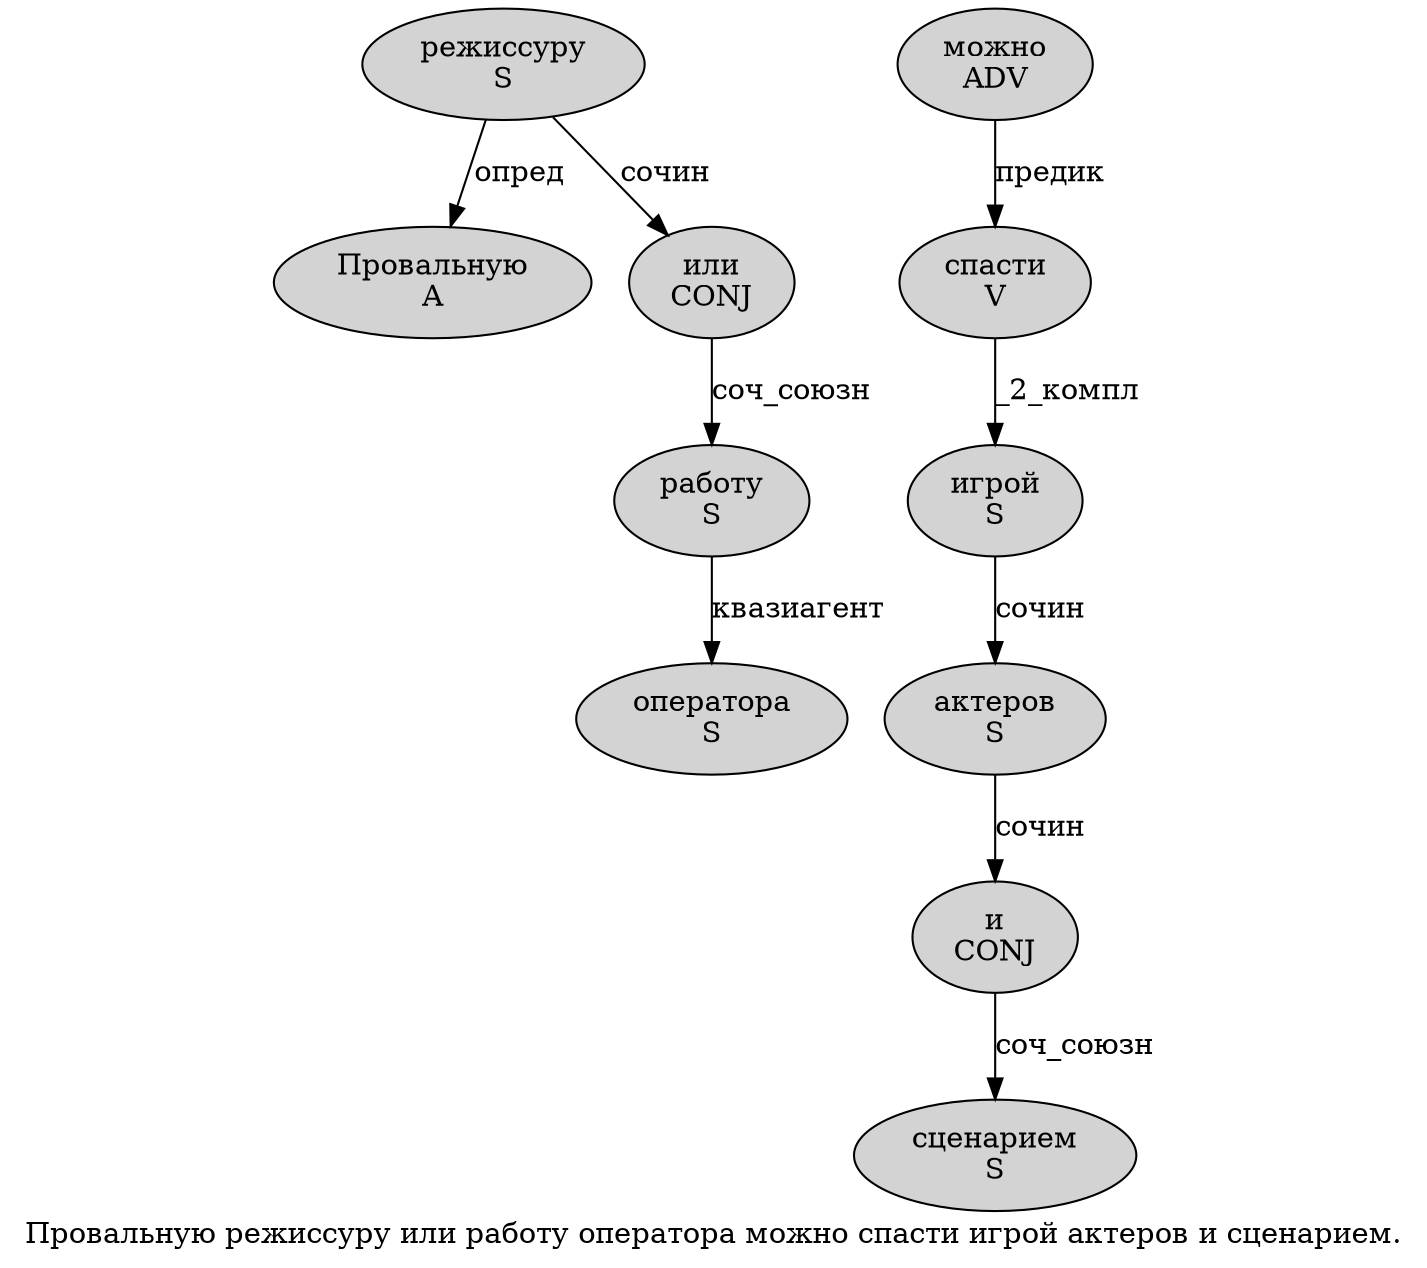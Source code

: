 digraph SENTENCE_4331 {
	graph [label="Провальную режиссуру или работу оператора можно спасти игрой актеров и сценарием."]
	node [style=filled]
		0 [label="Провальную
A" color="" fillcolor=lightgray penwidth=1 shape=ellipse]
		1 [label="режиссуру
S" color="" fillcolor=lightgray penwidth=1 shape=ellipse]
		2 [label="или
CONJ" color="" fillcolor=lightgray penwidth=1 shape=ellipse]
		3 [label="работу
S" color="" fillcolor=lightgray penwidth=1 shape=ellipse]
		4 [label="оператора
S" color="" fillcolor=lightgray penwidth=1 shape=ellipse]
		5 [label="можно
ADV" color="" fillcolor=lightgray penwidth=1 shape=ellipse]
		6 [label="спасти
V" color="" fillcolor=lightgray penwidth=1 shape=ellipse]
		7 [label="игрой
S" color="" fillcolor=lightgray penwidth=1 shape=ellipse]
		8 [label="актеров
S" color="" fillcolor=lightgray penwidth=1 shape=ellipse]
		9 [label="и
CONJ" color="" fillcolor=lightgray penwidth=1 shape=ellipse]
		10 [label="сценарием
S" color="" fillcolor=lightgray penwidth=1 shape=ellipse]
			2 -> 3 [label="соч_союзн"]
			6 -> 7 [label="_2_компл"]
			3 -> 4 [label="квазиагент"]
			5 -> 6 [label="предик"]
			1 -> 0 [label="опред"]
			1 -> 2 [label="сочин"]
			7 -> 8 [label="сочин"]
			8 -> 9 [label="сочин"]
			9 -> 10 [label="соч_союзн"]
}
